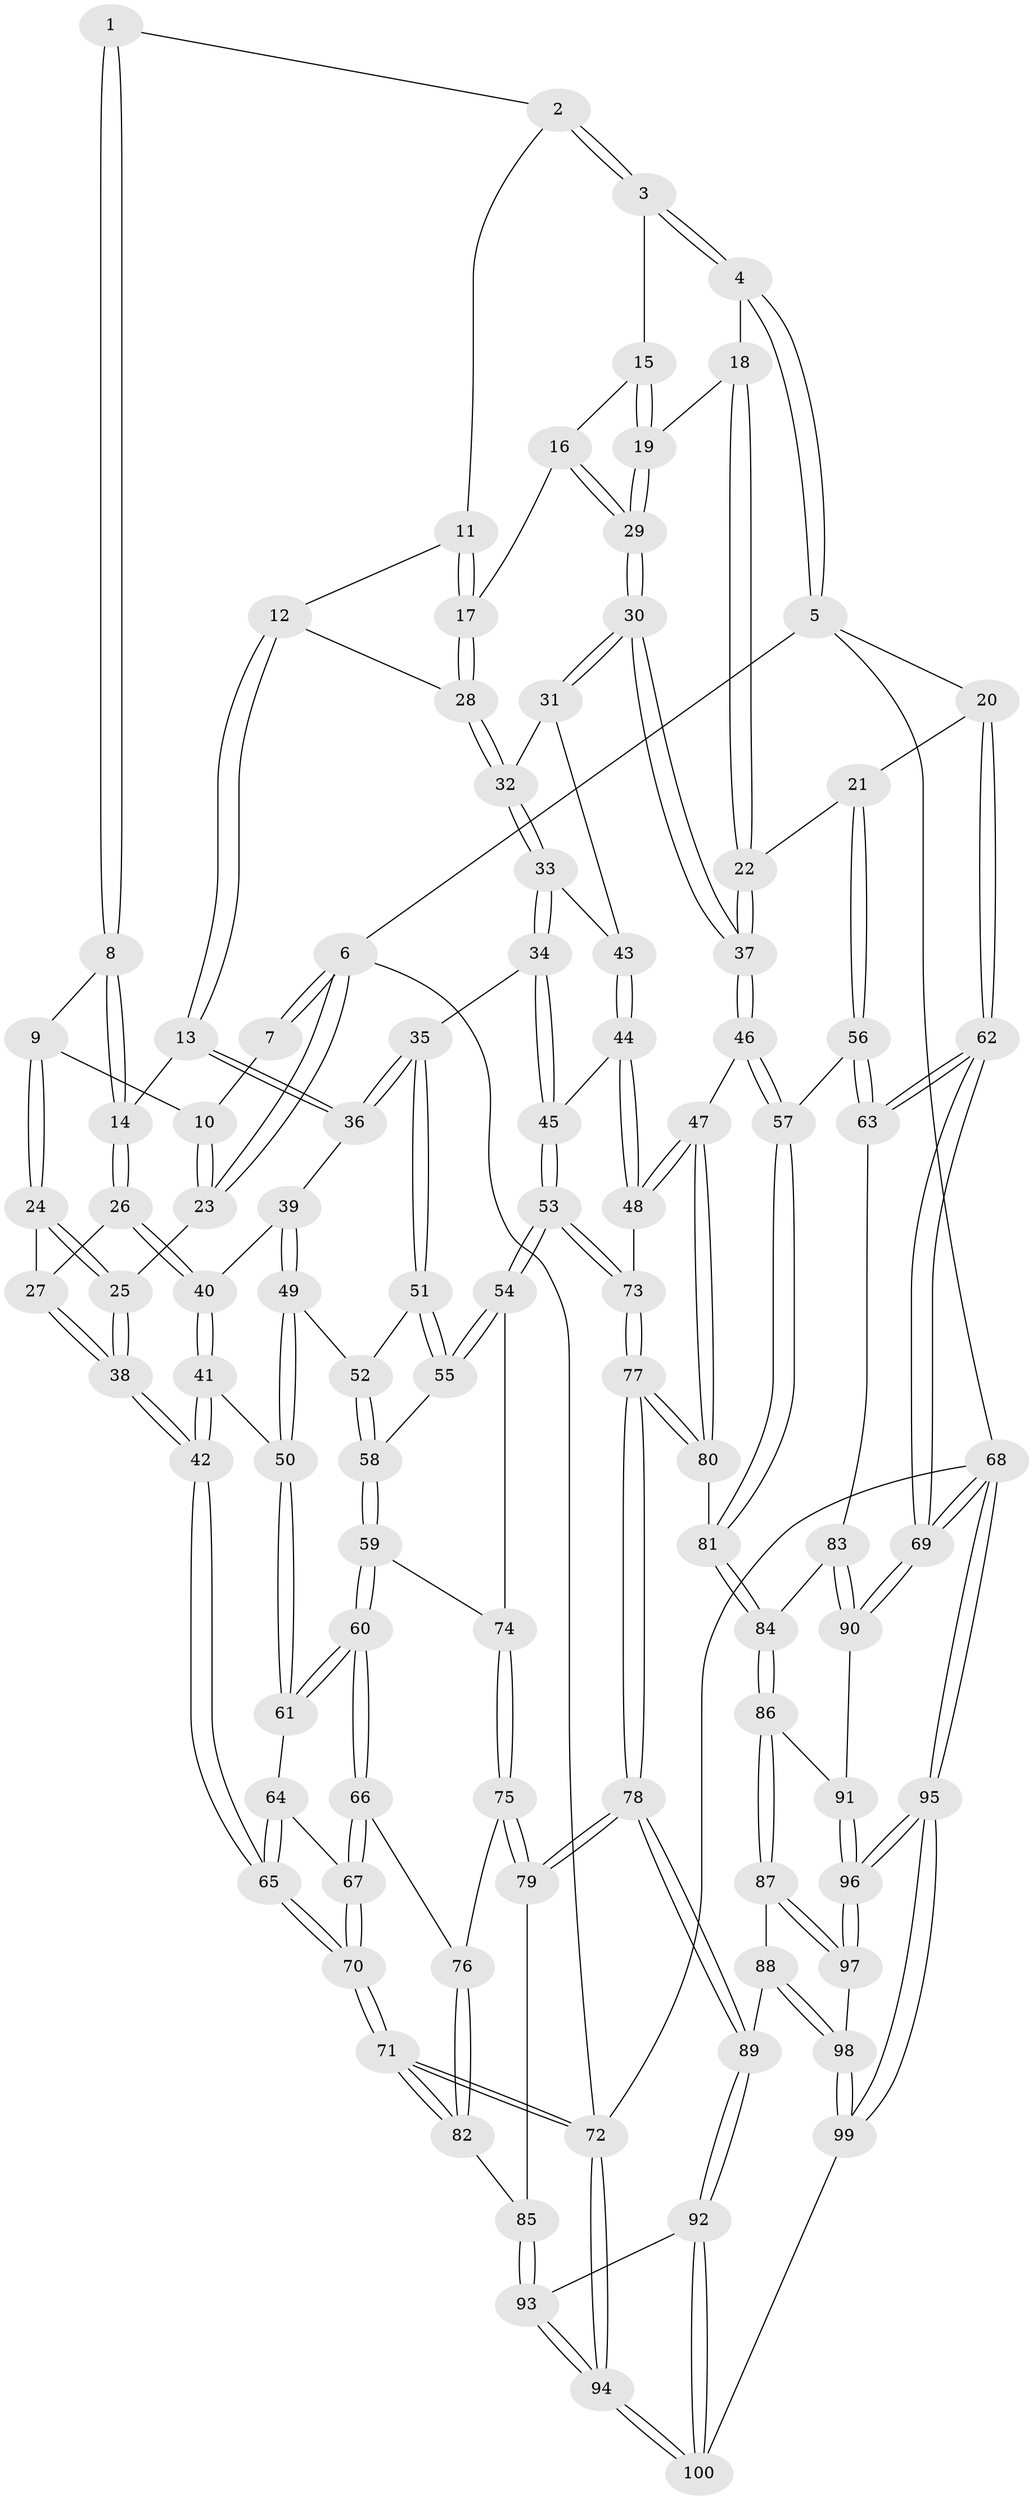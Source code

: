 // Generated by graph-tools (version 1.1) at 2025/03/03/09/25 03:03:15]
// undirected, 100 vertices, 247 edges
graph export_dot {
graph [start="1"]
  node [color=gray90,style=filled];
  1 [pos="+0.2840634768510562+0"];
  2 [pos="+0.4580183131784056+0"];
  3 [pos="+0.7125508932492327+0"];
  4 [pos="+0.9897748023364302+0"];
  5 [pos="+1+0"];
  6 [pos="+0+0"];
  7 [pos="+0+0"];
  8 [pos="+0.25104955921780003+0"];
  9 [pos="+0.09430025888694894+0.08936864497638665"];
  10 [pos="+0.09009839738198835+0.07891346056332552"];
  11 [pos="+0.4499901572719779+0"];
  12 [pos="+0.39054528457971277+0.1416680493351415"];
  13 [pos="+0.35290876541354127+0.15900062026914985"];
  14 [pos="+0.29887903586854575+0.1296573187514697"];
  15 [pos="+0.7009713385073534+0"];
  16 [pos="+0.5575253310524375+0.14591511269336813"];
  17 [pos="+0.5323294557054241+0.15008225082141477"];
  18 [pos="+0.848159234051092+0.051876198132358345"];
  19 [pos="+0.7370547063013342+0.16267220824045314"];
  20 [pos="+1+0.0888897907985538"];
  21 [pos="+0.9831629508415197+0.21582925772161632"];
  22 [pos="+0.8406748425457529+0.26311374367566587"];
  23 [pos="+0+0"];
  24 [pos="+0.08687464465824803+0.12518781769214657"];
  25 [pos="+0+0.18130592661850733"];
  26 [pos="+0.14427190231885054+0.19723040495968983"];
  27 [pos="+0.12714597129871122+0.17707541428371626"];
  28 [pos="+0.5285398684163269+0.15186626653924679"];
  29 [pos="+0.7354880306683274+0.24759693505248653"];
  30 [pos="+0.7566938496768344+0.28192174348997184"];
  31 [pos="+0.5830499323489199+0.2968656255432625"];
  32 [pos="+0.5089896977781717+0.24444451369128414"];
  33 [pos="+0.47992203857906124+0.2874835016560531"];
  34 [pos="+0.40421098527691574+0.32176510030585437"];
  35 [pos="+0.3746457146900456+0.30736649705936275"];
  36 [pos="+0.35335573281343313+0.2071145745866101"];
  37 [pos="+0.7721511455458623+0.29794365037282355"];
  38 [pos="+0+0.34347604796941716"];
  39 [pos="+0.18729081442787218+0.2933692677226831"];
  40 [pos="+0.14420886844849531+0.1983208696507628"];
  41 [pos="+0.005245438620527914+0.31743800548015666"];
  42 [pos="+0+0.3441186195102602"];
  43 [pos="+0.536231538313051+0.32558391141058207"];
  44 [pos="+0.5371332208195301+0.4320289164107537"];
  45 [pos="+0.43314716783190227+0.3739910341723444"];
  46 [pos="+0.7714052641495583+0.3059279082469648"];
  47 [pos="+0.6324106987805628+0.47418337432013913"];
  48 [pos="+0.5418108856796123+0.43734378174931043"];
  49 [pos="+0.19786930490492025+0.3523519431884788"];
  50 [pos="+0.14954668142018568+0.3899500867710636"];
  51 [pos="+0.30158274907027754+0.3568228800839946"];
  52 [pos="+0.21302182143153622+0.356450871876468"];
  53 [pos="+0.3686916396489559+0.5093769437295383"];
  54 [pos="+0.3421324002890657+0.5072744692757005"];
  55 [pos="+0.33079755272824435+0.47819830475434244"];
  56 [pos="+0.9790461171091424+0.5419138800110702"];
  57 [pos="+0.9279912735085301+0.5250464166176974"];
  58 [pos="+0.2417574999917406+0.43732197044574045"];
  59 [pos="+0.24122141489142357+0.5151157120218374"];
  60 [pos="+0.19347977127786703+0.5346489079159442"];
  61 [pos="+0.14217702373648786+0.4130934609303246"];
  62 [pos="+1+0.5842011256190233"];
  63 [pos="+1+0.5820190173903047"];
  64 [pos="+0.13189398389505447+0.42010318405674324"];
  65 [pos="+0+0.5656522373755697"];
  66 [pos="+0.18499796908900393+0.5526779425501586"];
  67 [pos="+0.06906837875766451+0.57470933287414"];
  68 [pos="+1+1"];
  69 [pos="+1+1"];
  70 [pos="+0+0.7037545624055065"];
  71 [pos="+0+0.7906951565825537"];
  72 [pos="+0+1"];
  73 [pos="+0.40586212080379397+0.5315740539797955"];
  74 [pos="+0.33732430173750266+0.5103053430394179"];
  75 [pos="+0.28464133049351625+0.6568507633306854"];
  76 [pos="+0.20257685363016437+0.5926260495556595"];
  77 [pos="+0.48905751152767063+0.6870405677453804"];
  78 [pos="+0.46951282148945317+0.7206040836624911"];
  79 [pos="+0.30159932792287003+0.7008904926593698"];
  80 [pos="+0.6388886137201357+0.6000087281523532"];
  81 [pos="+0.7228201716940499+0.6483331864431657"];
  82 [pos="+0.10050816877972144+0.7496839328212563"];
  83 [pos="+0.9443304418449043+0.710052277460954"];
  84 [pos="+0.7490132967618417+0.7120625827079626"];
  85 [pos="+0.22622955101614695+0.7674894141305062"];
  86 [pos="+0.7517901580347438+0.8046785559602811"];
  87 [pos="+0.7511289629344893+0.8061970445197297"];
  88 [pos="+0.5492356438460773+0.8421621888634432"];
  89 [pos="+0.4842221601318998+0.816378074529244"];
  90 [pos="+0.9214941185718918+0.8089184703665538"];
  91 [pos="+0.916540500536025+0.812932468239078"];
  92 [pos="+0.4666146511086913+0.8437163159000478"];
  93 [pos="+0.280153413642091+0.9340491738117583"];
  94 [pos="+0.14251568395847894+1"];
  95 [pos="+1+1"];
  96 [pos="+0.8973465477126931+1"];
  97 [pos="+0.7651054885881285+0.9336656159490874"];
  98 [pos="+0.6182823273749625+0.9425303730221017"];
  99 [pos="+0.5291512209887328+1"];
  100 [pos="+0.508380182788873+1"];
  1 -- 2;
  1 -- 8;
  1 -- 8;
  2 -- 3;
  2 -- 3;
  2 -- 11;
  3 -- 4;
  3 -- 4;
  3 -- 15;
  4 -- 5;
  4 -- 5;
  4 -- 18;
  5 -- 6;
  5 -- 20;
  5 -- 68;
  6 -- 7;
  6 -- 7;
  6 -- 23;
  6 -- 23;
  6 -- 72;
  7 -- 10;
  8 -- 9;
  8 -- 14;
  8 -- 14;
  9 -- 10;
  9 -- 24;
  9 -- 24;
  10 -- 23;
  10 -- 23;
  11 -- 12;
  11 -- 17;
  11 -- 17;
  12 -- 13;
  12 -- 13;
  12 -- 28;
  13 -- 14;
  13 -- 36;
  13 -- 36;
  14 -- 26;
  14 -- 26;
  15 -- 16;
  15 -- 19;
  15 -- 19;
  16 -- 17;
  16 -- 29;
  16 -- 29;
  17 -- 28;
  17 -- 28;
  18 -- 19;
  18 -- 22;
  18 -- 22;
  19 -- 29;
  19 -- 29;
  20 -- 21;
  20 -- 62;
  20 -- 62;
  21 -- 22;
  21 -- 56;
  21 -- 56;
  22 -- 37;
  22 -- 37;
  23 -- 25;
  24 -- 25;
  24 -- 25;
  24 -- 27;
  25 -- 38;
  25 -- 38;
  26 -- 27;
  26 -- 40;
  26 -- 40;
  27 -- 38;
  27 -- 38;
  28 -- 32;
  28 -- 32;
  29 -- 30;
  29 -- 30;
  30 -- 31;
  30 -- 31;
  30 -- 37;
  30 -- 37;
  31 -- 32;
  31 -- 43;
  32 -- 33;
  32 -- 33;
  33 -- 34;
  33 -- 34;
  33 -- 43;
  34 -- 35;
  34 -- 45;
  34 -- 45;
  35 -- 36;
  35 -- 36;
  35 -- 51;
  35 -- 51;
  36 -- 39;
  37 -- 46;
  37 -- 46;
  38 -- 42;
  38 -- 42;
  39 -- 40;
  39 -- 49;
  39 -- 49;
  40 -- 41;
  40 -- 41;
  41 -- 42;
  41 -- 42;
  41 -- 50;
  42 -- 65;
  42 -- 65;
  43 -- 44;
  43 -- 44;
  44 -- 45;
  44 -- 48;
  44 -- 48;
  45 -- 53;
  45 -- 53;
  46 -- 47;
  46 -- 57;
  46 -- 57;
  47 -- 48;
  47 -- 48;
  47 -- 80;
  47 -- 80;
  48 -- 73;
  49 -- 50;
  49 -- 50;
  49 -- 52;
  50 -- 61;
  50 -- 61;
  51 -- 52;
  51 -- 55;
  51 -- 55;
  52 -- 58;
  52 -- 58;
  53 -- 54;
  53 -- 54;
  53 -- 73;
  53 -- 73;
  54 -- 55;
  54 -- 55;
  54 -- 74;
  55 -- 58;
  56 -- 57;
  56 -- 63;
  56 -- 63;
  57 -- 81;
  57 -- 81;
  58 -- 59;
  58 -- 59;
  59 -- 60;
  59 -- 60;
  59 -- 74;
  60 -- 61;
  60 -- 61;
  60 -- 66;
  60 -- 66;
  61 -- 64;
  62 -- 63;
  62 -- 63;
  62 -- 69;
  62 -- 69;
  63 -- 83;
  64 -- 65;
  64 -- 65;
  64 -- 67;
  65 -- 70;
  65 -- 70;
  66 -- 67;
  66 -- 67;
  66 -- 76;
  67 -- 70;
  67 -- 70;
  68 -- 69;
  68 -- 69;
  68 -- 95;
  68 -- 95;
  68 -- 72;
  69 -- 90;
  69 -- 90;
  70 -- 71;
  70 -- 71;
  71 -- 72;
  71 -- 72;
  71 -- 82;
  71 -- 82;
  72 -- 94;
  72 -- 94;
  73 -- 77;
  73 -- 77;
  74 -- 75;
  74 -- 75;
  75 -- 76;
  75 -- 79;
  75 -- 79;
  76 -- 82;
  76 -- 82;
  77 -- 78;
  77 -- 78;
  77 -- 80;
  77 -- 80;
  78 -- 79;
  78 -- 79;
  78 -- 89;
  78 -- 89;
  79 -- 85;
  80 -- 81;
  81 -- 84;
  81 -- 84;
  82 -- 85;
  83 -- 84;
  83 -- 90;
  83 -- 90;
  84 -- 86;
  84 -- 86;
  85 -- 93;
  85 -- 93;
  86 -- 87;
  86 -- 87;
  86 -- 91;
  87 -- 88;
  87 -- 97;
  87 -- 97;
  88 -- 89;
  88 -- 98;
  88 -- 98;
  89 -- 92;
  89 -- 92;
  90 -- 91;
  91 -- 96;
  91 -- 96;
  92 -- 93;
  92 -- 100;
  92 -- 100;
  93 -- 94;
  93 -- 94;
  94 -- 100;
  94 -- 100;
  95 -- 96;
  95 -- 96;
  95 -- 99;
  95 -- 99;
  96 -- 97;
  96 -- 97;
  97 -- 98;
  98 -- 99;
  98 -- 99;
  99 -- 100;
}
